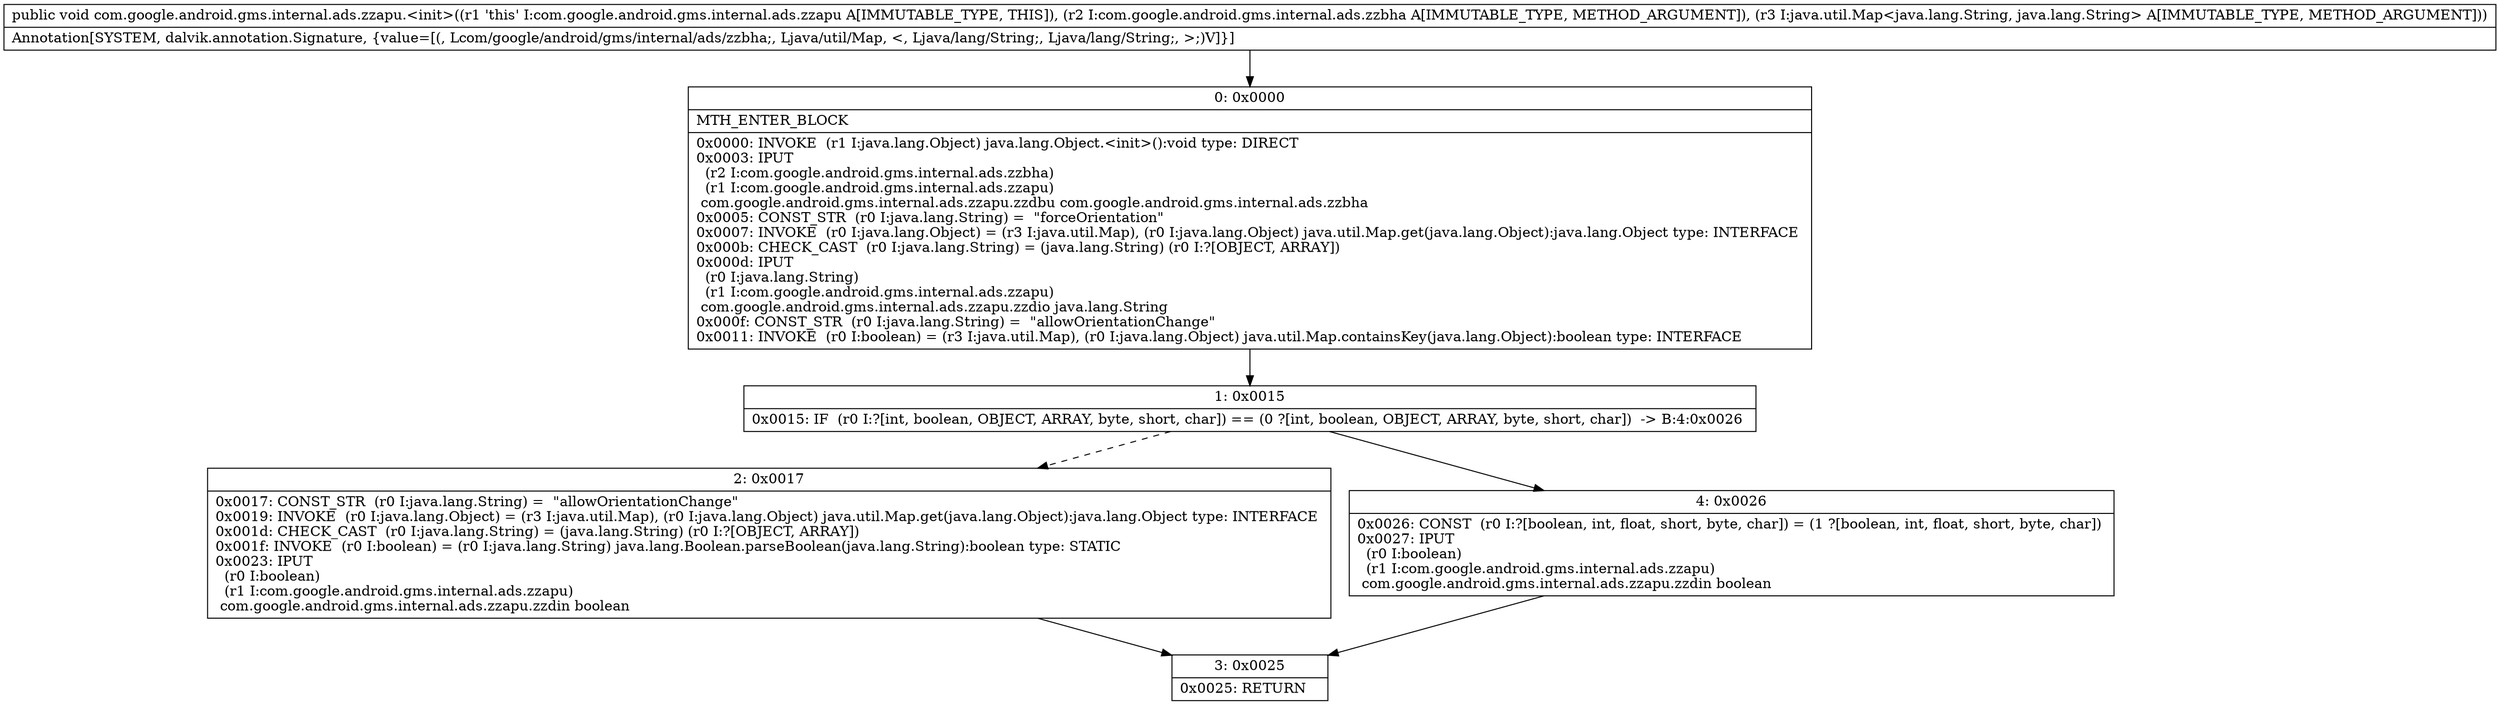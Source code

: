 digraph "CFG forcom.google.android.gms.internal.ads.zzapu.\<init\>(Lcom\/google\/android\/gms\/internal\/ads\/zzbha;Ljava\/util\/Map;)V" {
Node_0 [shape=record,label="{0\:\ 0x0000|MTH_ENTER_BLOCK\l|0x0000: INVOKE  (r1 I:java.lang.Object) java.lang.Object.\<init\>():void type: DIRECT \l0x0003: IPUT  \l  (r2 I:com.google.android.gms.internal.ads.zzbha)\l  (r1 I:com.google.android.gms.internal.ads.zzapu)\l com.google.android.gms.internal.ads.zzapu.zzdbu com.google.android.gms.internal.ads.zzbha \l0x0005: CONST_STR  (r0 I:java.lang.String) =  \"forceOrientation\" \l0x0007: INVOKE  (r0 I:java.lang.Object) = (r3 I:java.util.Map), (r0 I:java.lang.Object) java.util.Map.get(java.lang.Object):java.lang.Object type: INTERFACE \l0x000b: CHECK_CAST  (r0 I:java.lang.String) = (java.lang.String) (r0 I:?[OBJECT, ARRAY]) \l0x000d: IPUT  \l  (r0 I:java.lang.String)\l  (r1 I:com.google.android.gms.internal.ads.zzapu)\l com.google.android.gms.internal.ads.zzapu.zzdio java.lang.String \l0x000f: CONST_STR  (r0 I:java.lang.String) =  \"allowOrientationChange\" \l0x0011: INVOKE  (r0 I:boolean) = (r3 I:java.util.Map), (r0 I:java.lang.Object) java.util.Map.containsKey(java.lang.Object):boolean type: INTERFACE \l}"];
Node_1 [shape=record,label="{1\:\ 0x0015|0x0015: IF  (r0 I:?[int, boolean, OBJECT, ARRAY, byte, short, char]) == (0 ?[int, boolean, OBJECT, ARRAY, byte, short, char])  \-\> B:4:0x0026 \l}"];
Node_2 [shape=record,label="{2\:\ 0x0017|0x0017: CONST_STR  (r0 I:java.lang.String) =  \"allowOrientationChange\" \l0x0019: INVOKE  (r0 I:java.lang.Object) = (r3 I:java.util.Map), (r0 I:java.lang.Object) java.util.Map.get(java.lang.Object):java.lang.Object type: INTERFACE \l0x001d: CHECK_CAST  (r0 I:java.lang.String) = (java.lang.String) (r0 I:?[OBJECT, ARRAY]) \l0x001f: INVOKE  (r0 I:boolean) = (r0 I:java.lang.String) java.lang.Boolean.parseBoolean(java.lang.String):boolean type: STATIC \l0x0023: IPUT  \l  (r0 I:boolean)\l  (r1 I:com.google.android.gms.internal.ads.zzapu)\l com.google.android.gms.internal.ads.zzapu.zzdin boolean \l}"];
Node_3 [shape=record,label="{3\:\ 0x0025|0x0025: RETURN   \l}"];
Node_4 [shape=record,label="{4\:\ 0x0026|0x0026: CONST  (r0 I:?[boolean, int, float, short, byte, char]) = (1 ?[boolean, int, float, short, byte, char]) \l0x0027: IPUT  \l  (r0 I:boolean)\l  (r1 I:com.google.android.gms.internal.ads.zzapu)\l com.google.android.gms.internal.ads.zzapu.zzdin boolean \l}"];
MethodNode[shape=record,label="{public void com.google.android.gms.internal.ads.zzapu.\<init\>((r1 'this' I:com.google.android.gms.internal.ads.zzapu A[IMMUTABLE_TYPE, THIS]), (r2 I:com.google.android.gms.internal.ads.zzbha A[IMMUTABLE_TYPE, METHOD_ARGUMENT]), (r3 I:java.util.Map\<java.lang.String, java.lang.String\> A[IMMUTABLE_TYPE, METHOD_ARGUMENT]))  | Annotation[SYSTEM, dalvik.annotation.Signature, \{value=[(, Lcom\/google\/android\/gms\/internal\/ads\/zzbha;, Ljava\/util\/Map, \<, Ljava\/lang\/String;, Ljava\/lang\/String;, \>;)V]\}]\l}"];
MethodNode -> Node_0;
Node_0 -> Node_1;
Node_1 -> Node_2[style=dashed];
Node_1 -> Node_4;
Node_2 -> Node_3;
Node_4 -> Node_3;
}

